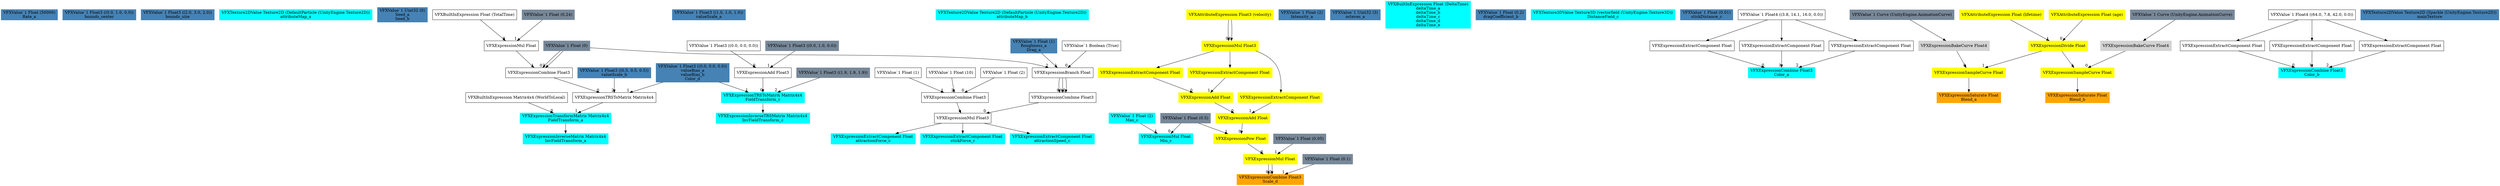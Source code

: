 digraph G {
node0 [shape="box" color="steelblue" style="filled" label="VFXValue`1 Float (50000)
Rate_a"]
node1 [shape="box" color="steelblue" style="filled" label="VFXValue`1 Float3 ((0.0, 1.0, 0.0))
bounds_center"]
node2 [shape="box" color="steelblue" style="filled" label="VFXValue`1 Float3 ((2.0, 3.0, 2.0))
bounds_size"]
node3 [shape="box" color="cyan" style="filled" label="VFXTexture2DValue Texture2D (DefaultParticle (UnityEngine.Texture2D))
attributeMap_a"]
node4 [shape="box" color="steelblue" style="filled" label="VFXValue`1 Uint32 (0)
Seed_a
Seed_b"]
node5 [shape="box" color="steelblue" style="filled" label="VFXValue`1 Float3 ((0.0, 0.0, 0.0))
valueBias_a
valueBias_b
Color_d"]
node6 [shape="box" color="steelblue" style="filled" label="VFXValue`1 Float3 ((1.0, 1.0, 1.0))
valueScale_a"]
node7 [shape="box" color="cyan" style="filled" label="VFXTexture2DValue Texture2D (DefaultParticle (UnityEngine.Texture2D))
attributeMap_b"]
node8 [shape="box" color="steelblue" style="filled" label="VFXValue`1 Float3 ((0.5, 0.5, 0.5))
valueScale_b"]
node9 [shape="box" color="cyan" style="filled" label="VFXExpressionMul Float
Min_c"]
node10 [shape="box" color="lightslategray" style="filled" label="VFXValue`1 Float (0.5)"]
node11 [shape="box" color="cyan" style="filled" label="VFXValue`1 Float (2)
Max_c"]
node12 [shape="box" color="cyan" style="filled" label="VFXExpressionInverseMatrix Matrix4x4
InvFieldTransform_a"]
node13 [shape="box" color="cyan" style="filled" label="VFXExpressionTransformMatrix Matrix4x4
FieldTransform_a"]
node14 [shape="box" label="VFXBuiltInExpression Matrix4x4 (WorldToLocal)"]
node15 [shape="box" label="VFXExpressionTRSToMatrix Matrix4x4"]
node16 [shape="box" label="VFXExpressionCombine Float3"]
node17 [shape="box" color="lightslategray" style="filled" label="VFXValue`1 Float (0)"]
node18 [shape="box" label="VFXExpressionMul Float"]
node19 [shape="box" label="VFXBuiltInExpression Float (TotalTime)"]
node20 [shape="box" color="lightslategray" style="filled" label="VFXValue`1 Float (0.24)"]
node21 [shape="box" color="steelblue" style="filled" label="VFXValue`1 Float (1)
Roughness_a
Drag_a"]
node22 [shape="box" color="steelblue" style="filled" label="VFXValue`1 Float (2)
Intensity_a"]
node23 [shape="box" color="steelblue" style="filled" label="VFXValue`1 Uint32 (3)
octaves_a"]
node24 [shape="box" color="cyan" style="filled" label="VFXBuiltInExpression Float (DeltaTime)
deltaTime_a
deltaTime_b
deltaTime_c
deltaTime_d
deltaTime_e"]
node25 [shape="box" color="steelblue" style="filled" label="VFXValue`1 Float (0.2)
dragCoefficient_b"]
node26 [shape="box" color="cyan" style="filled" label="VFXTexture3DValue Texture3D (vectorfield (UnityEngine.Texture3D))
DistanceField_c"]
node27 [shape="box" color="cyan" style="filled" label="VFXExpressionInverseTRSMatrix Matrix4x4
InvFieldTransform_c"]
node28 [shape="box" color="cyan" style="filled" label="VFXExpressionTRSToMatrix Matrix4x4
FieldTransform_c"]
node29 [shape="box" label="VFXExpressionAdd Float3"]
node30 [shape="box" label="VFXValue`1 Float3 ((0.0, 0.0, 0.0))"]
node31 [shape="box" color="lightslategray" style="filled" label="VFXValue`1 Float3 ((0.0, 1.0, 0.0))"]
node32 [shape="box" color="lightslategray" style="filled" label="VFXValue`1 Float3 ((1.9, 1.9, 1.9))"]
node33 [shape="box" color="cyan" style="filled" label="VFXExpressionExtractComponent Float
attractionSpeed_c"]
node34 [shape="box" label="VFXExpressionMul Float3"]
node35 [shape="box" label="VFXExpressionCombine Float3"]
node36 [shape="box" label="VFXExpressionBranch Float"]
node37 [shape="box" label="VFXValue`1 Boolean (True)"]
node38 [shape="box" label="VFXExpressionCombine Float3"]
node39 [shape="box" label="VFXValue`1 Float (2)"]
node40 [shape="box" label="VFXValue`1 Float (1)"]
node41 [shape="box" label="VFXValue`1 Float (10)"]
node42 [shape="box" color="cyan" style="filled" label="VFXExpressionExtractComponent Float
attractionForce_c"]
node43 [shape="box" color="steelblue" style="filled" label="VFXValue`1 Float (0.01)
stickDistance_c"]
node44 [shape="box" color="cyan" style="filled" label="VFXExpressionExtractComponent Float
stickForce_c"]
node45 [shape="box" color="cyan" style="filled" label="VFXExpressionCombine Float3
Color_a"]
node46 [shape="box" label="VFXExpressionExtractComponent Float"]
node47 [shape="box" label="VFXValue`1 Float4 ((3.8, 14.1, 16.0, 0.0))"]
node48 [shape="box" label="VFXExpressionExtractComponent Float"]
node49 [shape="box" label="VFXExpressionExtractComponent Float"]
node50 [shape="box" color="orange" style="filled" label="VFXExpressionSaturate Float
Blend_a"]
node51 [shape="box" color="yellow" style="filled" label="VFXExpressionSampleCurve Float"]
node52 [shape="box" color="lightgray" style="filled" label="VFXExpressionBakeCurve Float4"]
node53 [shape="box" color="lightslategray" style="filled" label="VFXValue`1 Curve (UnityEngine.AnimationCurve)"]
node54 [shape="box" color="yellow" style="filled" label="VFXExpressionDivide Float"]
node55 [shape="box" color="yellow" style="filled" label="VFXAttributeExpression Float (age)"]
node56 [shape="box" color="yellow" style="filled" label="VFXAttributeExpression Float (lifetime)"]
node57 [shape="box" color="cyan" style="filled" label="VFXExpressionCombine Float3
Color_b"]
node58 [shape="box" label="VFXExpressionExtractComponent Float"]
node59 [shape="box" label="VFXValue`1 Float4 ((64.0, 7.8, 42.0, 0.0))"]
node60 [shape="box" label="VFXExpressionExtractComponent Float"]
node61 [shape="box" label="VFXExpressionExtractComponent Float"]
node62 [shape="box" color="orange" style="filled" label="VFXExpressionSaturate Float
Blend_b"]
node63 [shape="box" color="yellow" style="filled" label="VFXExpressionSampleCurve Float"]
node64 [shape="box" color="lightgray" style="filled" label="VFXExpressionBakeCurve Float4"]
node65 [shape="box" color="lightslategray" style="filled" label="VFXValue`1 Curve (UnityEngine.AnimationCurve)"]
node66 [shape="box" color="orange" style="filled" label="VFXExpressionCombine Float3
Scale_d"]
node67 [shape="box" color="yellow" style="filled" label="VFXExpressionMul Float"]
node68 [shape="box" color="yellow" style="filled" label="VFXExpressionPow Float"]
node69 [shape="box" color="yellow" style="filled" label="VFXExpressionAdd Float"]
node70 [shape="box" color="yellow" style="filled" label="VFXExpressionAdd Float"]
node71 [shape="box" color="yellow" style="filled" label="VFXExpressionExtractComponent Float"]
node72 [shape="box" color="yellow" style="filled" label="VFXExpressionMul Float3"]
node73 [shape="box" color="yellow" style="filled" label="VFXAttributeExpression Float3 (velocity)"]
node74 [shape="box" color="yellow" style="filled" label="VFXExpressionExtractComponent Float"]
node75 [shape="box" color="yellow" style="filled" label="VFXExpressionExtractComponent Float"]
node76 [shape="box" color="lightslategray" style="filled" label="VFXValue`1 Float (0.05)"]
node77 [shape="box" color="lightslategray" style="filled" label="VFXValue`1 Float (0.1)"]
node78 [shape="box" color="steelblue" style="filled" label="VFXTexture2DValue Texture2D (Sparkle (UnityEngine.Texture2D))
mainTexture"]
node10 -> node9 [headlabel="0"]
node11 -> node9 [headlabel="1"]
node13 -> node12 
node14 -> node13 [headlabel="0"]
node15 -> node13 [headlabel="1"]
node16 -> node15 [headlabel="0"]
node5 -> node15 [headlabel="1"]
node8 -> node15 [headlabel="2"]
node17 -> node16 [headlabel="0"]
node18 -> node16 [headlabel="1"]
node17 -> node16 [headlabel="2"]
node19 -> node18 [headlabel="0"]
node20 -> node18 [headlabel="1"]
node28 -> node27 
node29 -> node28 [headlabel="0"]
node5 -> node28 [headlabel="1"]
node32 -> node28 [headlabel="2"]
node30 -> node29 [headlabel="0"]
node31 -> node29 [headlabel="1"]
node34 -> node33 
node35 -> node34 [headlabel="0"]
node38 -> node34 [headlabel="1"]
node36 -> node35 [headlabel="0"]
node36 -> node35 [headlabel="1"]
node36 -> node35 [headlabel="2"]
node37 -> node36 [headlabel="0"]
node21 -> node36 [headlabel="1"]
node17 -> node36 [headlabel="2"]
node39 -> node38 [headlabel="0"]
node40 -> node38 [headlabel="1"]
node41 -> node38 [headlabel="2"]
node34 -> node42 
node34 -> node44 
node46 -> node45 [headlabel="0"]
node48 -> node45 [headlabel="1"]
node49 -> node45 [headlabel="2"]
node47 -> node46 
node47 -> node48 
node47 -> node49 
node51 -> node50 
node52 -> node51 [headlabel="0"]
node54 -> node51 [headlabel="1"]
node53 -> node52 
node55 -> node54 [headlabel="0"]
node56 -> node54 [headlabel="1"]
node58 -> node57 [headlabel="0"]
node60 -> node57 [headlabel="1"]
node61 -> node57 [headlabel="2"]
node59 -> node58 
node59 -> node60 
node59 -> node61 
node63 -> node62 
node64 -> node63 [headlabel="0"]
node54 -> node63 [headlabel="1"]
node65 -> node64 
node67 -> node66 [headlabel="0"]
node77 -> node66 [headlabel="1"]
node67 -> node66 [headlabel="2"]
node68 -> node67 [headlabel="0"]
node76 -> node67 [headlabel="1"]
node69 -> node68 [headlabel="0"]
node10 -> node68 [headlabel="1"]
node70 -> node69 [headlabel="0"]
node75 -> node69 [headlabel="1"]
node71 -> node70 [headlabel="0"]
node74 -> node70 [headlabel="1"]
node72 -> node71 
node73 -> node72 [headlabel="0"]
node73 -> node72 [headlabel="1"]
node72 -> node74 
node72 -> node75 
}
